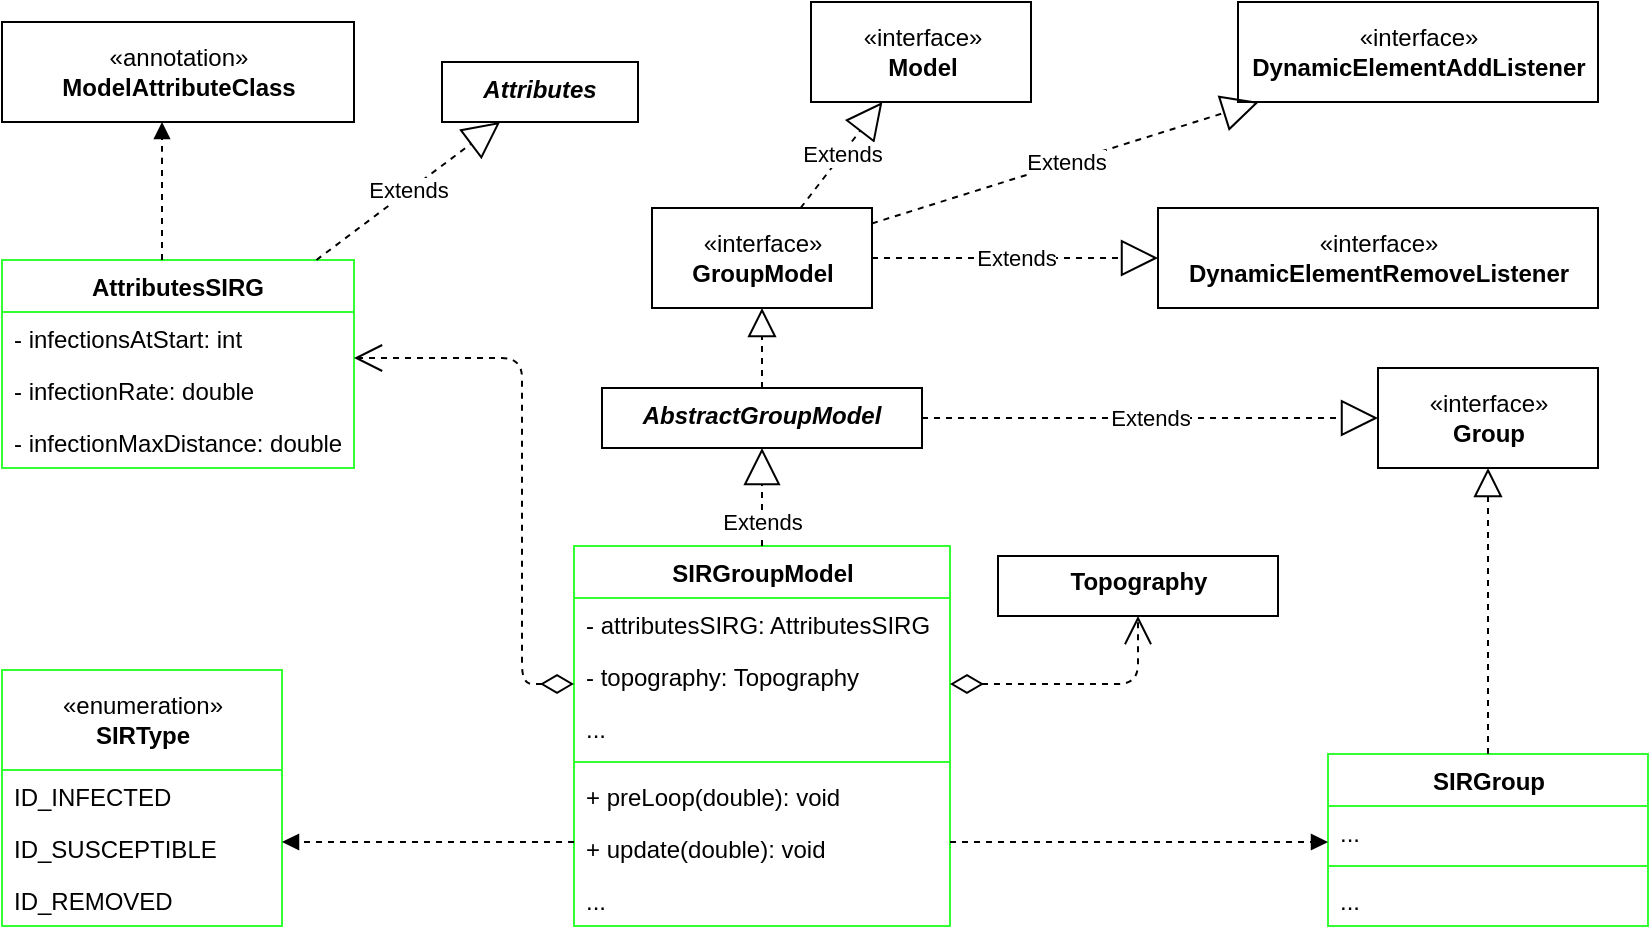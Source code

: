 <mxfile>
    <diagram id="IOOygLNPzqygK7LMgbDT" name="Page-1">
        <mxGraphModel dx="1142" dy="565" grid="1" gridSize="10" guides="1" tooltips="1" connect="1" arrows="1" fold="1" page="1" pageScale="1" pageWidth="1169" pageHeight="1654" math="0" shadow="0">
            <root>
                <mxCell id="0"/>
                <mxCell id="1" parent="0"/>
                <mxCell id="2" value="Attributes" style="swimlane;fontStyle=3;align=center;verticalAlign=top;childLayout=stackLayout;horizontal=1;startSize=26;horizontalStack=0;resizeParent=1;resizeParentMax=0;resizeLast=0;collapsible=1;marginBottom=0;swimlaneLine=0;" vertex="1" parent="1">
                    <mxGeometry x="400" y="200" width="98" height="30" as="geometry">
                        <mxRectangle x="254" y="40" width="90" height="26" as="alternateBounds"/>
                    </mxGeometry>
                </mxCell>
                <mxCell id="6" value="AttributesSIRG" style="swimlane;fontStyle=1;align=center;verticalAlign=top;childLayout=stackLayout;horizontal=1;startSize=26;horizontalStack=0;resizeParent=1;resizeParentMax=0;resizeLast=0;collapsible=1;marginBottom=0;swimlaneLine=1;strokeColor=#33FF33;" vertex="1" parent="1">
                    <mxGeometry x="180" y="299" width="176" height="104" as="geometry"/>
                </mxCell>
                <mxCell id="7" value="- infectionsAtStart: int" style="text;strokeColor=none;fillColor=none;align=left;verticalAlign=top;spacingLeft=4;spacingRight=4;overflow=hidden;rotatable=0;points=[[0,0.5],[1,0.5]];portConstraint=eastwest;" vertex="1" parent="6">
                    <mxGeometry y="26" width="176" height="26" as="geometry"/>
                </mxCell>
                <mxCell id="11" value="- infectionRate: double" style="text;strokeColor=none;fillColor=none;align=left;verticalAlign=top;spacingLeft=4;spacingRight=4;overflow=hidden;rotatable=0;points=[[0,0.5],[1,0.5]];portConstraint=eastwest;" vertex="1" parent="6">
                    <mxGeometry y="52" width="176" height="26" as="geometry"/>
                </mxCell>
                <mxCell id="12" value="- infectionMaxDistance: double" style="text;strokeColor=none;fillColor=none;align=left;verticalAlign=top;spacingLeft=4;spacingRight=4;overflow=hidden;rotatable=0;points=[[0,0.5],[1,0.5]];portConstraint=eastwest;" vertex="1" parent="6">
                    <mxGeometry y="78" width="176" height="26" as="geometry"/>
                </mxCell>
                <mxCell id="18" value="«enumeration»&lt;br&gt;&lt;b&gt;SIRType&lt;/b&gt;" style="swimlane;fontStyle=0;childLayout=stackLayout;horizontal=1;startSize=50;fillColor=none;horizontalStack=0;resizeParent=1;resizeParentMax=0;resizeLast=0;collapsible=1;marginBottom=0;html=1;strokeColor=#33FF33;" vertex="1" parent="1">
                    <mxGeometry x="180" y="504" width="140" height="128" as="geometry"/>
                </mxCell>
                <mxCell id="19" value="ID_INFECTED" style="text;strokeColor=none;fillColor=none;align=left;verticalAlign=top;spacingLeft=4;spacingRight=4;overflow=hidden;rotatable=0;points=[[0,0.5],[1,0.5]];portConstraint=eastwest;" vertex="1" parent="18">
                    <mxGeometry y="50" width="140" height="26" as="geometry"/>
                </mxCell>
                <mxCell id="20" value="ID_SUSCEPTIBLE" style="text;strokeColor=none;fillColor=none;align=left;verticalAlign=top;spacingLeft=4;spacingRight=4;overflow=hidden;rotatable=0;points=[[0,0.5],[1,0.5]];portConstraint=eastwest;" vertex="1" parent="18">
                    <mxGeometry y="76" width="140" height="26" as="geometry"/>
                </mxCell>
                <mxCell id="21" value="ID_REMOVED" style="text;strokeColor=none;fillColor=none;align=left;verticalAlign=top;spacingLeft=4;spacingRight=4;overflow=hidden;rotatable=0;points=[[0,0.5],[1,0.5]];portConstraint=eastwest;" vertex="1" parent="18">
                    <mxGeometry y="102" width="140" height="26" as="geometry"/>
                </mxCell>
                <mxCell id="27" value="«interface»&lt;br&gt;&lt;b&gt;Group&lt;/b&gt;" style="html=1;" vertex="1" parent="1">
                    <mxGeometry x="868" y="353" width="110" height="50" as="geometry"/>
                </mxCell>
                <mxCell id="28" value="SIRGroupModel" style="swimlane;fontStyle=1;align=center;verticalAlign=top;childLayout=stackLayout;horizontal=1;startSize=26;horizontalStack=0;resizeParent=1;resizeParentMax=0;resizeLast=0;collapsible=1;marginBottom=0;html=1;strokeColor=#33FF33;" vertex="1" parent="1">
                    <mxGeometry x="466" y="442" width="188" height="190" as="geometry"/>
                </mxCell>
                <mxCell id="29" value="- attributesSIRG: AttributesSIRG" style="text;strokeColor=none;fillColor=none;align=left;verticalAlign=top;spacingLeft=4;spacingRight=4;overflow=hidden;rotatable=0;points=[[0,0.5],[1,0.5]];portConstraint=eastwest;" vertex="1" parent="28">
                    <mxGeometry y="26" width="188" height="26" as="geometry"/>
                </mxCell>
                <mxCell id="45" value="- topography: Topography" style="text;strokeColor=none;fillColor=none;align=left;verticalAlign=top;spacingLeft=4;spacingRight=4;overflow=hidden;rotatable=0;points=[[0,0.5],[1,0.5]];portConstraint=eastwest;" vertex="1" parent="28">
                    <mxGeometry y="52" width="188" height="26" as="geometry"/>
                </mxCell>
                <mxCell id="115" value="..." style="text;strokeColor=none;fillColor=none;align=left;verticalAlign=top;spacingLeft=4;spacingRight=4;overflow=hidden;rotatable=0;points=[[0,0.5],[1,0.5]];portConstraint=eastwest;" vertex="1" parent="28">
                    <mxGeometry y="78" width="188" height="26" as="geometry"/>
                </mxCell>
                <mxCell id="30" value="" style="line;strokeWidth=1;align=left;verticalAlign=middle;spacingTop=-1;spacingLeft=3;spacingRight=3;rotatable=0;labelPosition=right;points=[];portConstraint=eastwest;strokeColor=#33FF33;" vertex="1" parent="28">
                    <mxGeometry y="104" width="188" height="8" as="geometry"/>
                </mxCell>
                <mxCell id="31" value="+ preLoop(double): void" style="text;strokeColor=none;fillColor=none;align=left;verticalAlign=top;spacingLeft=4;spacingRight=4;overflow=hidden;rotatable=0;points=[[0,0.5],[1,0.5]];portConstraint=eastwest;" vertex="1" parent="28">
                    <mxGeometry y="112" width="188" height="26" as="geometry"/>
                </mxCell>
                <mxCell id="68" value="+ update(double): void" style="text;strokeColor=none;fillColor=none;align=left;verticalAlign=top;spacingLeft=4;spacingRight=4;overflow=hidden;rotatable=0;points=[[0,0.5],[1,0.5]];portConstraint=eastwest;" vertex="1" parent="28">
                    <mxGeometry y="138" width="188" height="26" as="geometry"/>
                </mxCell>
                <mxCell id="117" value="..." style="text;strokeColor=none;fillColor=none;align=left;verticalAlign=top;spacingLeft=4;spacingRight=4;overflow=hidden;rotatable=0;points=[[0,0.5],[1,0.5]];portConstraint=eastwest;" vertex="1" parent="28">
                    <mxGeometry y="164" width="188" height="26" as="geometry"/>
                </mxCell>
                <mxCell id="32" value="SIRGroup" style="swimlane;fontStyle=1;align=center;verticalAlign=top;childLayout=stackLayout;horizontal=1;startSize=26;horizontalStack=0;resizeParent=1;resizeParentMax=0;resizeLast=0;collapsible=1;marginBottom=0;html=1;strokeColor=#33FF33;" vertex="1" parent="1">
                    <mxGeometry x="843" y="546" width="160" height="86" as="geometry"/>
                </mxCell>
                <mxCell id="33" value="..." style="text;strokeColor=none;fillColor=none;align=left;verticalAlign=top;spacingLeft=4;spacingRight=4;overflow=hidden;rotatable=0;points=[[0,0.5],[1,0.5]];portConstraint=eastwest;" vertex="1" parent="32">
                    <mxGeometry y="26" width="160" height="26" as="geometry"/>
                </mxCell>
                <mxCell id="34" value="" style="line;strokeWidth=1;fillColor=none;align=left;verticalAlign=middle;spacingTop=-1;spacingLeft=3;spacingRight=3;rotatable=0;labelPosition=right;points=[];portConstraint=eastwest;strokeColor=#33FF33;" vertex="1" parent="32">
                    <mxGeometry y="52" width="160" height="8" as="geometry"/>
                </mxCell>
                <mxCell id="35" value="..." style="text;strokeColor=none;fillColor=none;align=left;verticalAlign=top;spacingLeft=4;spacingRight=4;overflow=hidden;rotatable=0;points=[[0,0.5],[1,0.5]];portConstraint=eastwest;" vertex="1" parent="32">
                    <mxGeometry y="60" width="160" height="26" as="geometry"/>
                </mxCell>
                <mxCell id="40" value="&lt;b&gt;Topography&lt;/b&gt;" style="swimlane;fontStyle=0;childLayout=stackLayout;horizontal=1;startSize=26;fillColor=none;horizontalStack=0;resizeParent=1;resizeParentMax=0;resizeLast=0;collapsible=1;marginBottom=0;html=1;swimlaneLine=0;" vertex="1" parent="1">
                    <mxGeometry x="678" y="447" width="140" height="30" as="geometry"/>
                </mxCell>
                <mxCell id="54" value="AbstractGroupModel" style="swimlane;fontStyle=3;align=center;verticalAlign=top;childLayout=stackLayout;horizontal=1;startSize=26;horizontalStack=0;resizeParent=1;resizeParentMax=0;resizeLast=0;collapsible=1;marginBottom=0;swimlaneLine=0;" vertex="1" parent="1">
                    <mxGeometry x="480" y="363" width="160" height="30" as="geometry">
                        <mxRectangle x="254" y="40" width="90" height="26" as="alternateBounds"/>
                    </mxGeometry>
                </mxCell>
                <mxCell id="57" value="«interface»&lt;br&gt;&lt;b&gt;GroupModel&lt;/b&gt;" style="html=1;" vertex="1" parent="1">
                    <mxGeometry x="505" y="273" width="110" height="50" as="geometry"/>
                </mxCell>
                <mxCell id="59" value="«interface»&lt;br&gt;&lt;b&gt;Model&lt;/b&gt;" style="html=1;" vertex="1" parent="1">
                    <mxGeometry x="584.5" y="170" width="110" height="50" as="geometry"/>
                </mxCell>
                <mxCell id="61" value="«interface»&lt;br&gt;&lt;b&gt;DynamicElementAddListener&lt;/b&gt;" style="html=1;" vertex="1" parent="1">
                    <mxGeometry x="798" y="170" width="180" height="50" as="geometry"/>
                </mxCell>
                <mxCell id="62" value="«interface»&lt;br&gt;&lt;b&gt;DynamicElementRemoveListener&lt;/b&gt;" style="html=1;" vertex="1" parent="1">
                    <mxGeometry x="758" y="273" width="220" height="50" as="geometry"/>
                </mxCell>
                <mxCell id="15" value="«annotation»&lt;br&gt;&lt;b&gt;ModelAttributeClass&lt;/b&gt;" style="html=1;" vertex="1" parent="1">
                    <mxGeometry x="180" y="180" width="176" height="50" as="geometry"/>
                </mxCell>
                <mxCell id="92" value="" style="endArrow=block;dashed=1;endFill=0;endSize=12;html=1;exitX=0.5;exitY=0;exitDx=0;exitDy=0;entryX=0.5;entryY=1;entryDx=0;entryDy=0;" edge="1" parent="1" source="54" target="57">
                    <mxGeometry width="160" relative="1" as="geometry">
                        <mxPoint x="410" y="290" as="sourcePoint"/>
                        <mxPoint x="570" y="290" as="targetPoint"/>
                    </mxGeometry>
                </mxCell>
                <mxCell id="93" value="" style="endArrow=block;dashed=1;endFill=0;endSize=12;html=1;exitX=0.5;exitY=0;exitDx=0;exitDy=0;" edge="1" parent="1" source="32" target="27">
                    <mxGeometry width="160" relative="1" as="geometry">
                        <mxPoint x="923" y="400" as="sourcePoint"/>
                        <mxPoint x="890" y="360" as="targetPoint"/>
                    </mxGeometry>
                </mxCell>
                <mxCell id="94" value="Extends" style="endArrow=block;endSize=16;endFill=0;html=1;dashed=1;" edge="1" parent="1" source="6" target="2">
                    <mxGeometry width="160" relative="1" as="geometry">
                        <mxPoint x="466" y="250.0" as="sourcePoint"/>
                        <mxPoint x="626" y="250.0" as="targetPoint"/>
                    </mxGeometry>
                </mxCell>
                <mxCell id="95" value="Extends" style="endArrow=block;endSize=16;endFill=0;html=1;dashed=1;" edge="1" parent="1" source="57" target="59">
                    <mxGeometry width="160" relative="1" as="geometry">
                        <mxPoint x="510" y="240" as="sourcePoint"/>
                        <mxPoint x="670" y="240" as="targetPoint"/>
                    </mxGeometry>
                </mxCell>
                <mxCell id="96" value="Extends" style="endArrow=block;endSize=16;endFill=0;html=1;dashed=1;" edge="1" parent="1" source="57" target="61">
                    <mxGeometry width="160" relative="1" as="geometry">
                        <mxPoint x="510" y="240" as="sourcePoint"/>
                        <mxPoint x="670" y="240" as="targetPoint"/>
                    </mxGeometry>
                </mxCell>
                <mxCell id="97" value="Extends" style="endArrow=block;endSize=16;endFill=0;html=1;dashed=1;" edge="1" parent="1" source="57" target="62">
                    <mxGeometry width="160" relative="1" as="geometry">
                        <mxPoint x="645" y="280" as="sourcePoint"/>
                        <mxPoint x="745" y="230" as="targetPoint"/>
                    </mxGeometry>
                </mxCell>
                <mxCell id="98" value="Extends" style="endArrow=block;endSize=16;endFill=0;html=1;dashed=1;" edge="1" parent="1" source="54" target="27">
                    <mxGeometry width="160" relative="1" as="geometry">
                        <mxPoint x="700" y="305" as="sourcePoint"/>
                        <mxPoint x="804.52" y="231.7" as="targetPoint"/>
                    </mxGeometry>
                </mxCell>
                <mxCell id="99" value="" style="endArrow=block;endFill=1;html=1;edgeStyle=orthogonalEdgeStyle;align=left;verticalAlign=top;dashed=1;" edge="1" parent="1" source="6" target="15">
                    <mxGeometry x="1" y="32" relative="1" as="geometry">
                        <mxPoint x="190" y="340" as="sourcePoint"/>
                        <mxPoint x="196" y="468" as="targetPoint"/>
                        <Array as="points">
                            <mxPoint x="260" y="240"/>
                            <mxPoint x="260" y="240"/>
                        </Array>
                        <mxPoint as="offset"/>
                    </mxGeometry>
                </mxCell>
                <mxCell id="101" value="Extends" style="endArrow=block;endSize=16;endFill=0;html=1;dashed=1;exitX=0.5;exitY=0;exitDx=0;exitDy=0;entryX=0.5;entryY=1;entryDx=0;entryDy=0;" edge="1" parent="1" source="28" target="54">
                    <mxGeometry x="-0.51" width="160" relative="1" as="geometry">
                        <mxPoint x="718" y="370" as="sourcePoint"/>
                        <mxPoint x="878" y="305" as="targetPoint"/>
                        <mxPoint as="offset"/>
                    </mxGeometry>
                </mxCell>
                <mxCell id="106" value="" style="endArrow=open;html=1;endSize=12;startArrow=diamondThin;startSize=14;startFill=0;edgeStyle=orthogonalEdgeStyle;align=left;verticalAlign=bottom;dashed=1;" edge="1" parent="1" source="28" target="6">
                    <mxGeometry x="-0.875" y="10" relative="1" as="geometry">
                        <mxPoint x="80" y="490" as="sourcePoint"/>
                        <mxPoint x="240" y="490" as="targetPoint"/>
                        <Array as="points">
                            <mxPoint x="440" y="511"/>
                            <mxPoint x="440" y="348"/>
                        </Array>
                        <mxPoint as="offset"/>
                    </mxGeometry>
                </mxCell>
                <mxCell id="107" value="" style="endArrow=block;endFill=1;html=1;edgeStyle=orthogonalEdgeStyle;align=left;verticalAlign=top;dashed=1;" edge="1" parent="1" source="28" target="18">
                    <mxGeometry x="-1" relative="1" as="geometry">
                        <mxPoint x="60" y="554" as="sourcePoint"/>
                        <mxPoint x="220" y="554" as="targetPoint"/>
                        <Array as="points">
                            <mxPoint x="400" y="590"/>
                            <mxPoint x="400" y="590"/>
                        </Array>
                    </mxGeometry>
                </mxCell>
                <mxCell id="111" value="" style="endArrow=open;html=1;endSize=12;startArrow=diamondThin;startSize=14;startFill=0;edgeStyle=orthogonalEdgeStyle;align=left;verticalAlign=bottom;dashed=1;" edge="1" parent="1" source="28" target="40">
                    <mxGeometry x="-1" y="3" relative="1" as="geometry">
                        <mxPoint x="668" y="574.31" as="sourcePoint"/>
                        <mxPoint x="828" y="574.31" as="targetPoint"/>
                        <Array as="points">
                            <mxPoint x="748" y="511"/>
                        </Array>
                    </mxGeometry>
                </mxCell>
                <mxCell id="112" value="" style="endArrow=block;endFill=1;html=1;edgeStyle=orthogonalEdgeStyle;align=left;verticalAlign=top;dashed=1;" edge="1" parent="1" source="28" target="32">
                    <mxGeometry x="-1" relative="1" as="geometry">
                        <mxPoint x="640" y="630" as="sourcePoint"/>
                        <mxPoint x="790" y="640" as="targetPoint"/>
                        <Array as="points">
                            <mxPoint x="800" y="590"/>
                            <mxPoint x="800" y="590"/>
                        </Array>
                    </mxGeometry>
                </mxCell>
            </root>
        </mxGraphModel>
    </diagram>
</mxfile>